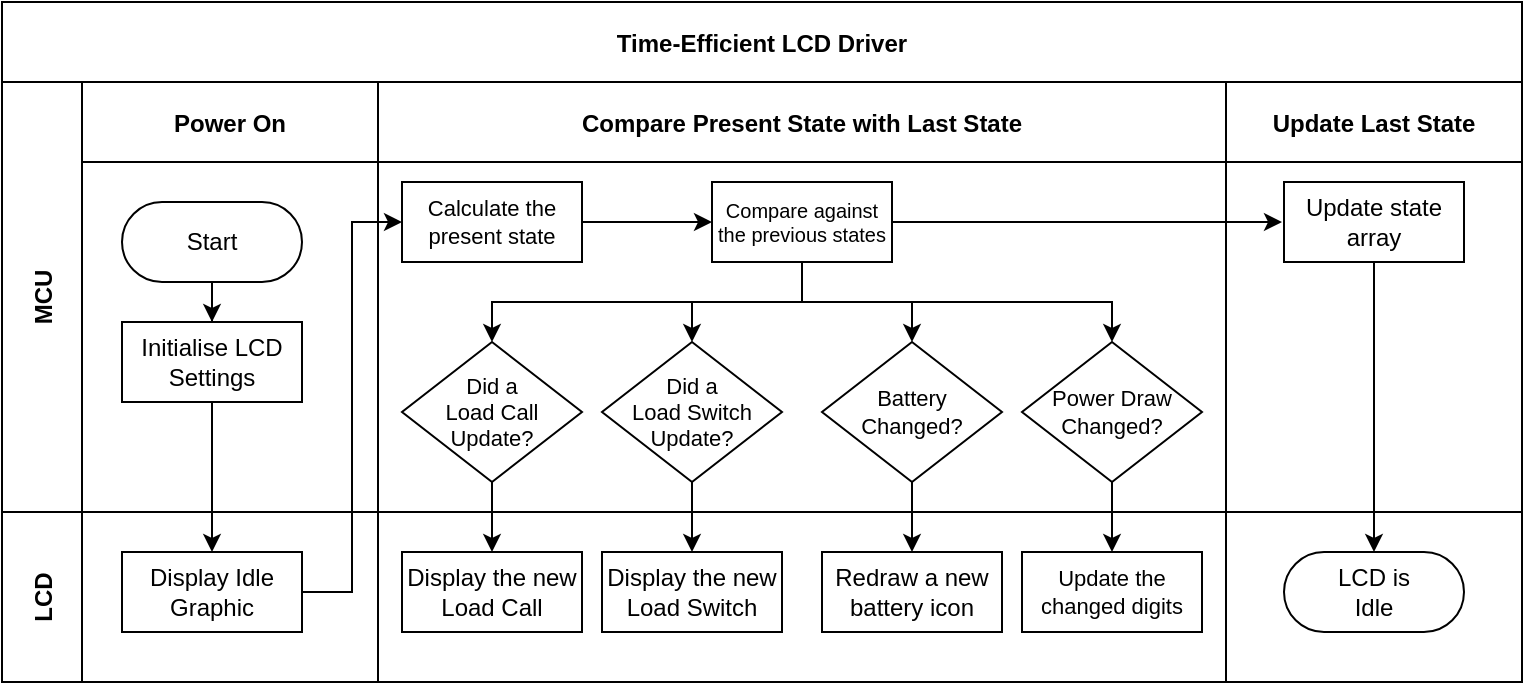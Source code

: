 <mxfile version="21.0.6" type="github">
  <diagram id="kgpKYQtTHZ0yAKxKKP6v" name="Page-1">
    <mxGraphModel dx="988" dy="544" grid="1" gridSize="10" guides="1" tooltips="1" connect="1" arrows="1" fold="1" page="1" pageScale="1" pageWidth="850" pageHeight="1100" math="0" shadow="0">
      <root>
        <mxCell id="0" />
        <mxCell id="1" parent="0" />
        <mxCell id="3nuBFxr9cyL0pnOWT2aG-1" value="Time-Efficient LCD Driver" style="shape=table;childLayout=tableLayout;startSize=40;collapsible=0;recursiveResize=0;expand=0;fillColor=none;fontStyle=1" parent="1" vertex="1">
          <mxGeometry x="40" y="70" width="760" height="340" as="geometry" />
        </mxCell>
        <mxCell id="3nuBFxr9cyL0pnOWT2aG-2" value="" style="edgeStyle=orthogonalEdgeStyle;rounded=0;orthogonalLoop=1;jettySize=auto;html=1;" parent="3nuBFxr9cyL0pnOWT2aG-1" source="3nuBFxr9cyL0pnOWT2aG-7" target="3nuBFxr9cyL0pnOWT2aG-17" edge="1">
          <mxGeometry relative="1" as="geometry" />
        </mxCell>
        <mxCell id="3nuBFxr9cyL0pnOWT2aG-3" value="MCU" style="shape=tableRow;horizontal=0;swimlaneHead=0;swimlaneBody=0;top=0;left=0;bottom=0;right=0;fillColor=none;points=[[0,0.5],[1,0.5]];portConstraint=eastwest;startSize=40;collapsible=0;recursiveResize=0;expand=0;fontStyle=1;" parent="3nuBFxr9cyL0pnOWT2aG-1" vertex="1">
          <mxGeometry y="40" width="760" height="215" as="geometry" />
        </mxCell>
        <mxCell id="3nuBFxr9cyL0pnOWT2aG-4" value="Power On" style="swimlane;swimlaneHead=0;swimlaneBody=0;connectable=0;fillColor=none;startSize=40;collapsible=0;recursiveResize=0;expand=0;fontStyle=1;" parent="3nuBFxr9cyL0pnOWT2aG-3" vertex="1">
          <mxGeometry x="40" width="148" height="215" as="geometry">
            <mxRectangle width="148" height="215" as="alternateBounds" />
          </mxGeometry>
        </mxCell>
        <mxCell id="3nuBFxr9cyL0pnOWT2aG-5" style="edgeStyle=orthogonalEdgeStyle;rounded=0;orthogonalLoop=1;jettySize=auto;html=1;" parent="3nuBFxr9cyL0pnOWT2aG-4" source="3nuBFxr9cyL0pnOWT2aG-6" target="3nuBFxr9cyL0pnOWT2aG-7" edge="1">
          <mxGeometry relative="1" as="geometry" />
        </mxCell>
        <mxCell id="3nuBFxr9cyL0pnOWT2aG-6" value="Start" style="rounded=1;whiteSpace=wrap;html=1;arcSize=50;" parent="3nuBFxr9cyL0pnOWT2aG-4" vertex="1">
          <mxGeometry x="20" y="60" width="90" height="40" as="geometry" />
        </mxCell>
        <mxCell id="3nuBFxr9cyL0pnOWT2aG-7" value="&lt;div&gt;Initialise LCD&lt;/div&gt;&lt;div&gt;Settings&lt;br&gt;&lt;/div&gt;" style="rounded=0;whiteSpace=wrap;html=1;" parent="3nuBFxr9cyL0pnOWT2aG-4" vertex="1">
          <mxGeometry x="20" y="120" width="90" height="40" as="geometry" />
        </mxCell>
        <mxCell id="3nuBFxr9cyL0pnOWT2aG-8" value="Compare Present State with Last State" style="swimlane;swimlaneHead=0;swimlaneBody=0;connectable=0;fillColor=none;startSize=40;collapsible=0;recursiveResize=0;expand=0;fontStyle=1;" parent="3nuBFxr9cyL0pnOWT2aG-3" vertex="1">
          <mxGeometry x="188" width="424" height="215" as="geometry">
            <mxRectangle width="424" height="215" as="alternateBounds" />
          </mxGeometry>
        </mxCell>
        <mxCell id="RdXBxeyiad1yrYbmDYPU-36" style="edgeStyle=orthogonalEdgeStyle;rounded=0;orthogonalLoop=1;jettySize=auto;html=1;exitX=0.5;exitY=1;exitDx=0;exitDy=0;entryX=0.5;entryY=0;entryDx=0;entryDy=0;" edge="1" parent="3nuBFxr9cyL0pnOWT2aG-8" source="3nuBFxr9cyL0pnOWT2aG-9" target="RdXBxeyiad1yrYbmDYPU-30">
          <mxGeometry relative="1" as="geometry" />
        </mxCell>
        <mxCell id="RdXBxeyiad1yrYbmDYPU-43" style="edgeStyle=orthogonalEdgeStyle;rounded=0;orthogonalLoop=1;jettySize=auto;html=1;exitX=0.5;exitY=1;exitDx=0;exitDy=0;entryX=0.5;entryY=0;entryDx=0;entryDy=0;" edge="1" parent="3nuBFxr9cyL0pnOWT2aG-8" source="3nuBFxr9cyL0pnOWT2aG-9" target="RdXBxeyiad1yrYbmDYPU-38">
          <mxGeometry relative="1" as="geometry" />
        </mxCell>
        <mxCell id="RdXBxeyiad1yrYbmDYPU-44" style="edgeStyle=orthogonalEdgeStyle;rounded=0;orthogonalLoop=1;jettySize=auto;html=1;exitX=0.5;exitY=1;exitDx=0;exitDy=0;entryX=0.5;entryY=0;entryDx=0;entryDy=0;" edge="1" parent="3nuBFxr9cyL0pnOWT2aG-8" source="3nuBFxr9cyL0pnOWT2aG-9" target="RdXBxeyiad1yrYbmDYPU-42">
          <mxGeometry relative="1" as="geometry" />
        </mxCell>
        <mxCell id="RdXBxeyiad1yrYbmDYPU-60" style="edgeStyle=orthogonalEdgeStyle;rounded=0;orthogonalLoop=1;jettySize=auto;html=1;" edge="1" parent="3nuBFxr9cyL0pnOWT2aG-8" source="3nuBFxr9cyL0pnOWT2aG-9">
          <mxGeometry relative="1" as="geometry">
            <mxPoint x="452" y="70" as="targetPoint" />
          </mxGeometry>
        </mxCell>
        <mxCell id="3nuBFxr9cyL0pnOWT2aG-9" value="&lt;div style=&quot;font-size: 10px;&quot;&gt;&lt;font style=&quot;font-size: 10px;&quot;&gt;Compare against the previous states&lt;br&gt;&lt;/font&gt;&lt;/div&gt;" style="rounded=0;whiteSpace=wrap;html=1;" parent="3nuBFxr9cyL0pnOWT2aG-8" vertex="1">
          <mxGeometry x="167" y="50" width="90" height="40" as="geometry" />
        </mxCell>
        <mxCell id="RdXBxeyiad1yrYbmDYPU-30" value="&lt;div style=&quot;font-size: 11px;&quot;&gt;&lt;font style=&quot;font-size: 11px;&quot;&gt;Did a&lt;/font&gt;&lt;/div&gt;&lt;div style=&quot;font-size: 11px;&quot;&gt;&lt;font style=&quot;font-size: 11px;&quot;&gt;Load Call&lt;/font&gt;&lt;/div&gt;&lt;div style=&quot;font-size: 11px;&quot;&gt;&lt;font style=&quot;font-size: 11px;&quot;&gt;&lt;font style=&quot;font-size: 11px;&quot;&gt;Update?&lt;/font&gt;&lt;br&gt;&lt;/font&gt;&lt;/div&gt;" style="rhombus;whiteSpace=wrap;html=1;" vertex="1" parent="3nuBFxr9cyL0pnOWT2aG-8">
          <mxGeometry x="12" y="130" width="90" height="70" as="geometry" />
        </mxCell>
        <mxCell id="RdXBxeyiad1yrYbmDYPU-38" value="&lt;div style=&quot;font-size: 11px;&quot;&gt;&lt;font style=&quot;font-size: 11px;&quot;&gt;Did a&lt;/font&gt;&lt;/div&gt;&lt;div style=&quot;font-size: 11px;&quot;&gt;&lt;font style=&quot;font-size: 11px;&quot;&gt;Load Switch&lt;br&gt;&lt;/font&gt;&lt;/div&gt;&lt;div style=&quot;font-size: 11px;&quot;&gt;&lt;font style=&quot;font-size: 11px;&quot;&gt;&lt;font style=&quot;font-size: 11px;&quot;&gt;Update?&lt;/font&gt;&lt;br&gt;&lt;/font&gt;&lt;/div&gt;" style="rhombus;whiteSpace=wrap;html=1;" vertex="1" parent="3nuBFxr9cyL0pnOWT2aG-8">
          <mxGeometry x="112" y="130" width="90" height="70" as="geometry" />
        </mxCell>
        <mxCell id="RdXBxeyiad1yrYbmDYPU-42" value="&lt;div style=&quot;font-size: 11px;&quot;&gt;&lt;font style=&quot;font-size: 11px;&quot;&gt;Battery&lt;/font&gt;&lt;/div&gt;&lt;div style=&quot;font-size: 11px;&quot;&gt;&lt;font style=&quot;font-size: 11px;&quot;&gt;Changed?&lt;br&gt;&lt;/font&gt;&lt;/div&gt;" style="rhombus;whiteSpace=wrap;html=1;" vertex="1" parent="3nuBFxr9cyL0pnOWT2aG-8">
          <mxGeometry x="222" y="130" width="90" height="70" as="geometry" />
        </mxCell>
        <mxCell id="RdXBxeyiad1yrYbmDYPU-45" value="&lt;div style=&quot;font-size: 11px;&quot;&gt;&lt;font style=&quot;font-size: 11px;&quot;&gt;Power Draw&lt;/font&gt;&lt;/div&gt;&lt;div style=&quot;font-size: 11px;&quot;&gt;&lt;font style=&quot;font-size: 11px;&quot;&gt;&lt;font style=&quot;font-size: 11px;&quot;&gt;Changed?&lt;/font&gt;&lt;br&gt;&lt;/font&gt;&lt;/div&gt;" style="rhombus;whiteSpace=wrap;html=1;" vertex="1" parent="3nuBFxr9cyL0pnOWT2aG-8">
          <mxGeometry x="322" y="130" width="90" height="70" as="geometry" />
        </mxCell>
        <mxCell id="RdXBxeyiad1yrYbmDYPU-47" style="edgeStyle=orthogonalEdgeStyle;rounded=0;orthogonalLoop=1;jettySize=auto;html=1;exitX=0.5;exitY=1;exitDx=0;exitDy=0;entryX=0.5;entryY=0;entryDx=0;entryDy=0;" edge="1" parent="3nuBFxr9cyL0pnOWT2aG-8" source="3nuBFxr9cyL0pnOWT2aG-9" target="RdXBxeyiad1yrYbmDYPU-45">
          <mxGeometry relative="1" as="geometry">
            <mxPoint x="222" y="100" as="sourcePoint" />
            <mxPoint x="372" y="110" as="targetPoint" />
            <Array as="points">
              <mxPoint x="212" y="110" />
              <mxPoint x="367" y="110" />
            </Array>
          </mxGeometry>
        </mxCell>
        <mxCell id="RdXBxeyiad1yrYbmDYPU-54" style="edgeStyle=orthogonalEdgeStyle;rounded=0;orthogonalLoop=1;jettySize=auto;html=1;entryX=0;entryY=0.5;entryDx=0;entryDy=0;" edge="1" parent="3nuBFxr9cyL0pnOWT2aG-8" source="RdXBxeyiad1yrYbmDYPU-52" target="3nuBFxr9cyL0pnOWT2aG-9">
          <mxGeometry relative="1" as="geometry" />
        </mxCell>
        <mxCell id="RdXBxeyiad1yrYbmDYPU-52" value="&lt;div style=&quot;font-size: 11px;&quot;&gt;&lt;font style=&quot;font-size: 11px;&quot;&gt;Calculate the&lt;/font&gt;&lt;/div&gt;&lt;div style=&quot;font-size: 11px;&quot;&gt;&lt;font style=&quot;font-size: 11px;&quot;&gt;&lt;font style=&quot;font-size: 11px;&quot;&gt;present state&lt;/font&gt;&lt;br&gt;&lt;/font&gt;&lt;/div&gt;" style="rounded=0;whiteSpace=wrap;html=1;" vertex="1" parent="3nuBFxr9cyL0pnOWT2aG-8">
          <mxGeometry x="12" y="50" width="90" height="40" as="geometry" />
        </mxCell>
        <mxCell id="3nuBFxr9cyL0pnOWT2aG-11" value="Update Last State" style="swimlane;swimlaneHead=0;swimlaneBody=0;connectable=0;fillColor=none;startSize=40;collapsible=0;recursiveResize=0;expand=0;fontStyle=1;" parent="3nuBFxr9cyL0pnOWT2aG-3" vertex="1">
          <mxGeometry x="612" width="148" height="215" as="geometry">
            <mxRectangle width="148" height="215" as="alternateBounds" />
          </mxGeometry>
        </mxCell>
        <mxCell id="3nuBFxr9cyL0pnOWT2aG-13" value="&lt;div&gt;Update state&lt;/div&gt;&lt;div&gt;array&lt;br&gt;&lt;/div&gt;" style="rounded=0;whiteSpace=wrap;html=1;" parent="3nuBFxr9cyL0pnOWT2aG-11" vertex="1">
          <mxGeometry x="29" y="50" width="90" height="40" as="geometry" />
        </mxCell>
        <mxCell id="3nuBFxr9cyL0pnOWT2aG-15" value="LCD" style="shape=tableRow;horizontal=0;swimlaneHead=0;swimlaneBody=0;top=0;left=0;bottom=0;right=0;fillColor=none;points=[[0,0.5],[1,0.5]];portConstraint=eastwest;startSize=40;collapsible=0;recursiveResize=0;expand=0;fontStyle=1;" parent="3nuBFxr9cyL0pnOWT2aG-1" vertex="1">
          <mxGeometry y="255" width="760" height="85" as="geometry" />
        </mxCell>
        <mxCell id="3nuBFxr9cyL0pnOWT2aG-16" value="" style="swimlane;swimlaneHead=0;swimlaneBody=0;connectable=0;fillColor=none;startSize=0;collapsible=0;recursiveResize=0;expand=0;fontStyle=1;" parent="3nuBFxr9cyL0pnOWT2aG-15" vertex="1">
          <mxGeometry x="40" width="148" height="85" as="geometry">
            <mxRectangle width="148" height="85" as="alternateBounds" />
          </mxGeometry>
        </mxCell>
        <mxCell id="3nuBFxr9cyL0pnOWT2aG-17" value="&lt;div&gt;Display Idle&lt;/div&gt;&lt;div&gt;Graphic&lt;br&gt;&lt;/div&gt;" style="rounded=0;whiteSpace=wrap;html=1;" parent="3nuBFxr9cyL0pnOWT2aG-16" vertex="1">
          <mxGeometry x="20" y="20" width="90" height="40" as="geometry" />
        </mxCell>
        <mxCell id="3nuBFxr9cyL0pnOWT2aG-18" value="" style="swimlane;swimlaneHead=0;swimlaneBody=0;connectable=0;fillColor=none;startSize=0;collapsible=0;recursiveResize=0;expand=0;fontStyle=1;" parent="3nuBFxr9cyL0pnOWT2aG-15" vertex="1">
          <mxGeometry x="188" width="424" height="85" as="geometry">
            <mxRectangle width="424" height="85" as="alternateBounds" />
          </mxGeometry>
        </mxCell>
        <mxCell id="RdXBxeyiad1yrYbmDYPU-48" value="&lt;div&gt;Display the new&lt;/div&gt;&lt;div&gt;Load Call&lt;br&gt;&lt;/div&gt;" style="rounded=0;whiteSpace=wrap;html=1;" vertex="1" parent="3nuBFxr9cyL0pnOWT2aG-18">
          <mxGeometry x="12" y="20" width="90" height="40" as="geometry" />
        </mxCell>
        <mxCell id="RdXBxeyiad1yrYbmDYPU-49" value="&lt;div&gt;Display the new&lt;/div&gt;&lt;div&gt;Load Switch&lt;br&gt;&lt;/div&gt;" style="rounded=0;whiteSpace=wrap;html=1;" vertex="1" parent="3nuBFxr9cyL0pnOWT2aG-18">
          <mxGeometry x="112" y="20" width="90" height="40" as="geometry" />
        </mxCell>
        <mxCell id="RdXBxeyiad1yrYbmDYPU-50" value="&lt;div&gt;Redraw a new&lt;/div&gt;&lt;div&gt;battery icon&lt;br&gt;&lt;/div&gt;" style="rounded=0;whiteSpace=wrap;html=1;" vertex="1" parent="3nuBFxr9cyL0pnOWT2aG-18">
          <mxGeometry x="222" y="20" width="90" height="40" as="geometry" />
        </mxCell>
        <mxCell id="RdXBxeyiad1yrYbmDYPU-51" value="&lt;div style=&quot;font-size: 11px;&quot;&gt;&lt;font style=&quot;font-size: 11px;&quot;&gt;Update the&lt;/font&gt;&lt;/div&gt;&lt;div style=&quot;font-size: 11px;&quot;&gt;&lt;font style=&quot;font-size: 11px;&quot;&gt;&lt;font style=&quot;font-size: 11px;&quot;&gt;changed digits&lt;/font&gt;&lt;br&gt;&lt;/font&gt;&lt;/div&gt;" style="rounded=0;whiteSpace=wrap;html=1;" vertex="1" parent="3nuBFxr9cyL0pnOWT2aG-18">
          <mxGeometry x="322" y="20" width="90" height="40" as="geometry" />
        </mxCell>
        <mxCell id="3nuBFxr9cyL0pnOWT2aG-23" value="" style="swimlane;swimlaneHead=0;swimlaneBody=0;connectable=0;fillColor=none;startSize=0;collapsible=0;recursiveResize=0;expand=0;fontStyle=1;" parent="3nuBFxr9cyL0pnOWT2aG-15" vertex="1">
          <mxGeometry x="612" width="148" height="85" as="geometry">
            <mxRectangle width="148" height="85" as="alternateBounds" />
          </mxGeometry>
        </mxCell>
        <mxCell id="3nuBFxr9cyL0pnOWT2aG-14" value="&lt;div&gt;LCD is&lt;/div&gt;&lt;div&gt;Idle&lt;br&gt;&lt;/div&gt;" style="rounded=1;whiteSpace=wrap;html=1;arcSize=50;" parent="3nuBFxr9cyL0pnOWT2aG-23" vertex="1">
          <mxGeometry x="29" y="20" width="90" height="40" as="geometry" />
        </mxCell>
        <mxCell id="RdXBxeyiad1yrYbmDYPU-37" style="edgeStyle=orthogonalEdgeStyle;rounded=0;orthogonalLoop=1;jettySize=auto;html=1;exitX=0.5;exitY=1;exitDx=0;exitDy=0;entryX=0.5;entryY=0;entryDx=0;entryDy=0;" edge="1" parent="3nuBFxr9cyL0pnOWT2aG-1" source="RdXBxeyiad1yrYbmDYPU-30" target="RdXBxeyiad1yrYbmDYPU-48">
          <mxGeometry relative="1" as="geometry">
            <mxPoint x="245" y="265" as="targetPoint" />
          </mxGeometry>
        </mxCell>
        <mxCell id="RdXBxeyiad1yrYbmDYPU-53" style="edgeStyle=orthogonalEdgeStyle;rounded=0;orthogonalLoop=1;jettySize=auto;html=1;entryX=0;entryY=0.5;entryDx=0;entryDy=0;" edge="1" parent="3nuBFxr9cyL0pnOWT2aG-1" source="3nuBFxr9cyL0pnOWT2aG-17" target="RdXBxeyiad1yrYbmDYPU-52">
          <mxGeometry relative="1" as="geometry" />
        </mxCell>
        <mxCell id="RdXBxeyiad1yrYbmDYPU-56" style="edgeStyle=orthogonalEdgeStyle;rounded=0;orthogonalLoop=1;jettySize=auto;html=1;entryX=0.5;entryY=0;entryDx=0;entryDy=0;" edge="1" parent="3nuBFxr9cyL0pnOWT2aG-1" source="RdXBxeyiad1yrYbmDYPU-38" target="RdXBxeyiad1yrYbmDYPU-49">
          <mxGeometry relative="1" as="geometry" />
        </mxCell>
        <mxCell id="RdXBxeyiad1yrYbmDYPU-57" style="edgeStyle=orthogonalEdgeStyle;rounded=0;orthogonalLoop=1;jettySize=auto;html=1;entryX=0.5;entryY=0;entryDx=0;entryDy=0;" edge="1" parent="3nuBFxr9cyL0pnOWT2aG-1" source="RdXBxeyiad1yrYbmDYPU-42" target="RdXBxeyiad1yrYbmDYPU-50">
          <mxGeometry relative="1" as="geometry" />
        </mxCell>
        <mxCell id="RdXBxeyiad1yrYbmDYPU-59" style="edgeStyle=orthogonalEdgeStyle;rounded=0;orthogonalLoop=1;jettySize=auto;html=1;entryX=0.5;entryY=0;entryDx=0;entryDy=0;" edge="1" parent="3nuBFxr9cyL0pnOWT2aG-1" source="RdXBxeyiad1yrYbmDYPU-45" target="RdXBxeyiad1yrYbmDYPU-51">
          <mxGeometry relative="1" as="geometry" />
        </mxCell>
        <mxCell id="3nuBFxr9cyL0pnOWT2aG-12" style="edgeStyle=orthogonalEdgeStyle;rounded=0;orthogonalLoop=1;jettySize=auto;html=1;" parent="3nuBFxr9cyL0pnOWT2aG-1" source="3nuBFxr9cyL0pnOWT2aG-13" target="3nuBFxr9cyL0pnOWT2aG-14" edge="1">
          <mxGeometry relative="1" as="geometry" />
        </mxCell>
      </root>
    </mxGraphModel>
  </diagram>
</mxfile>
